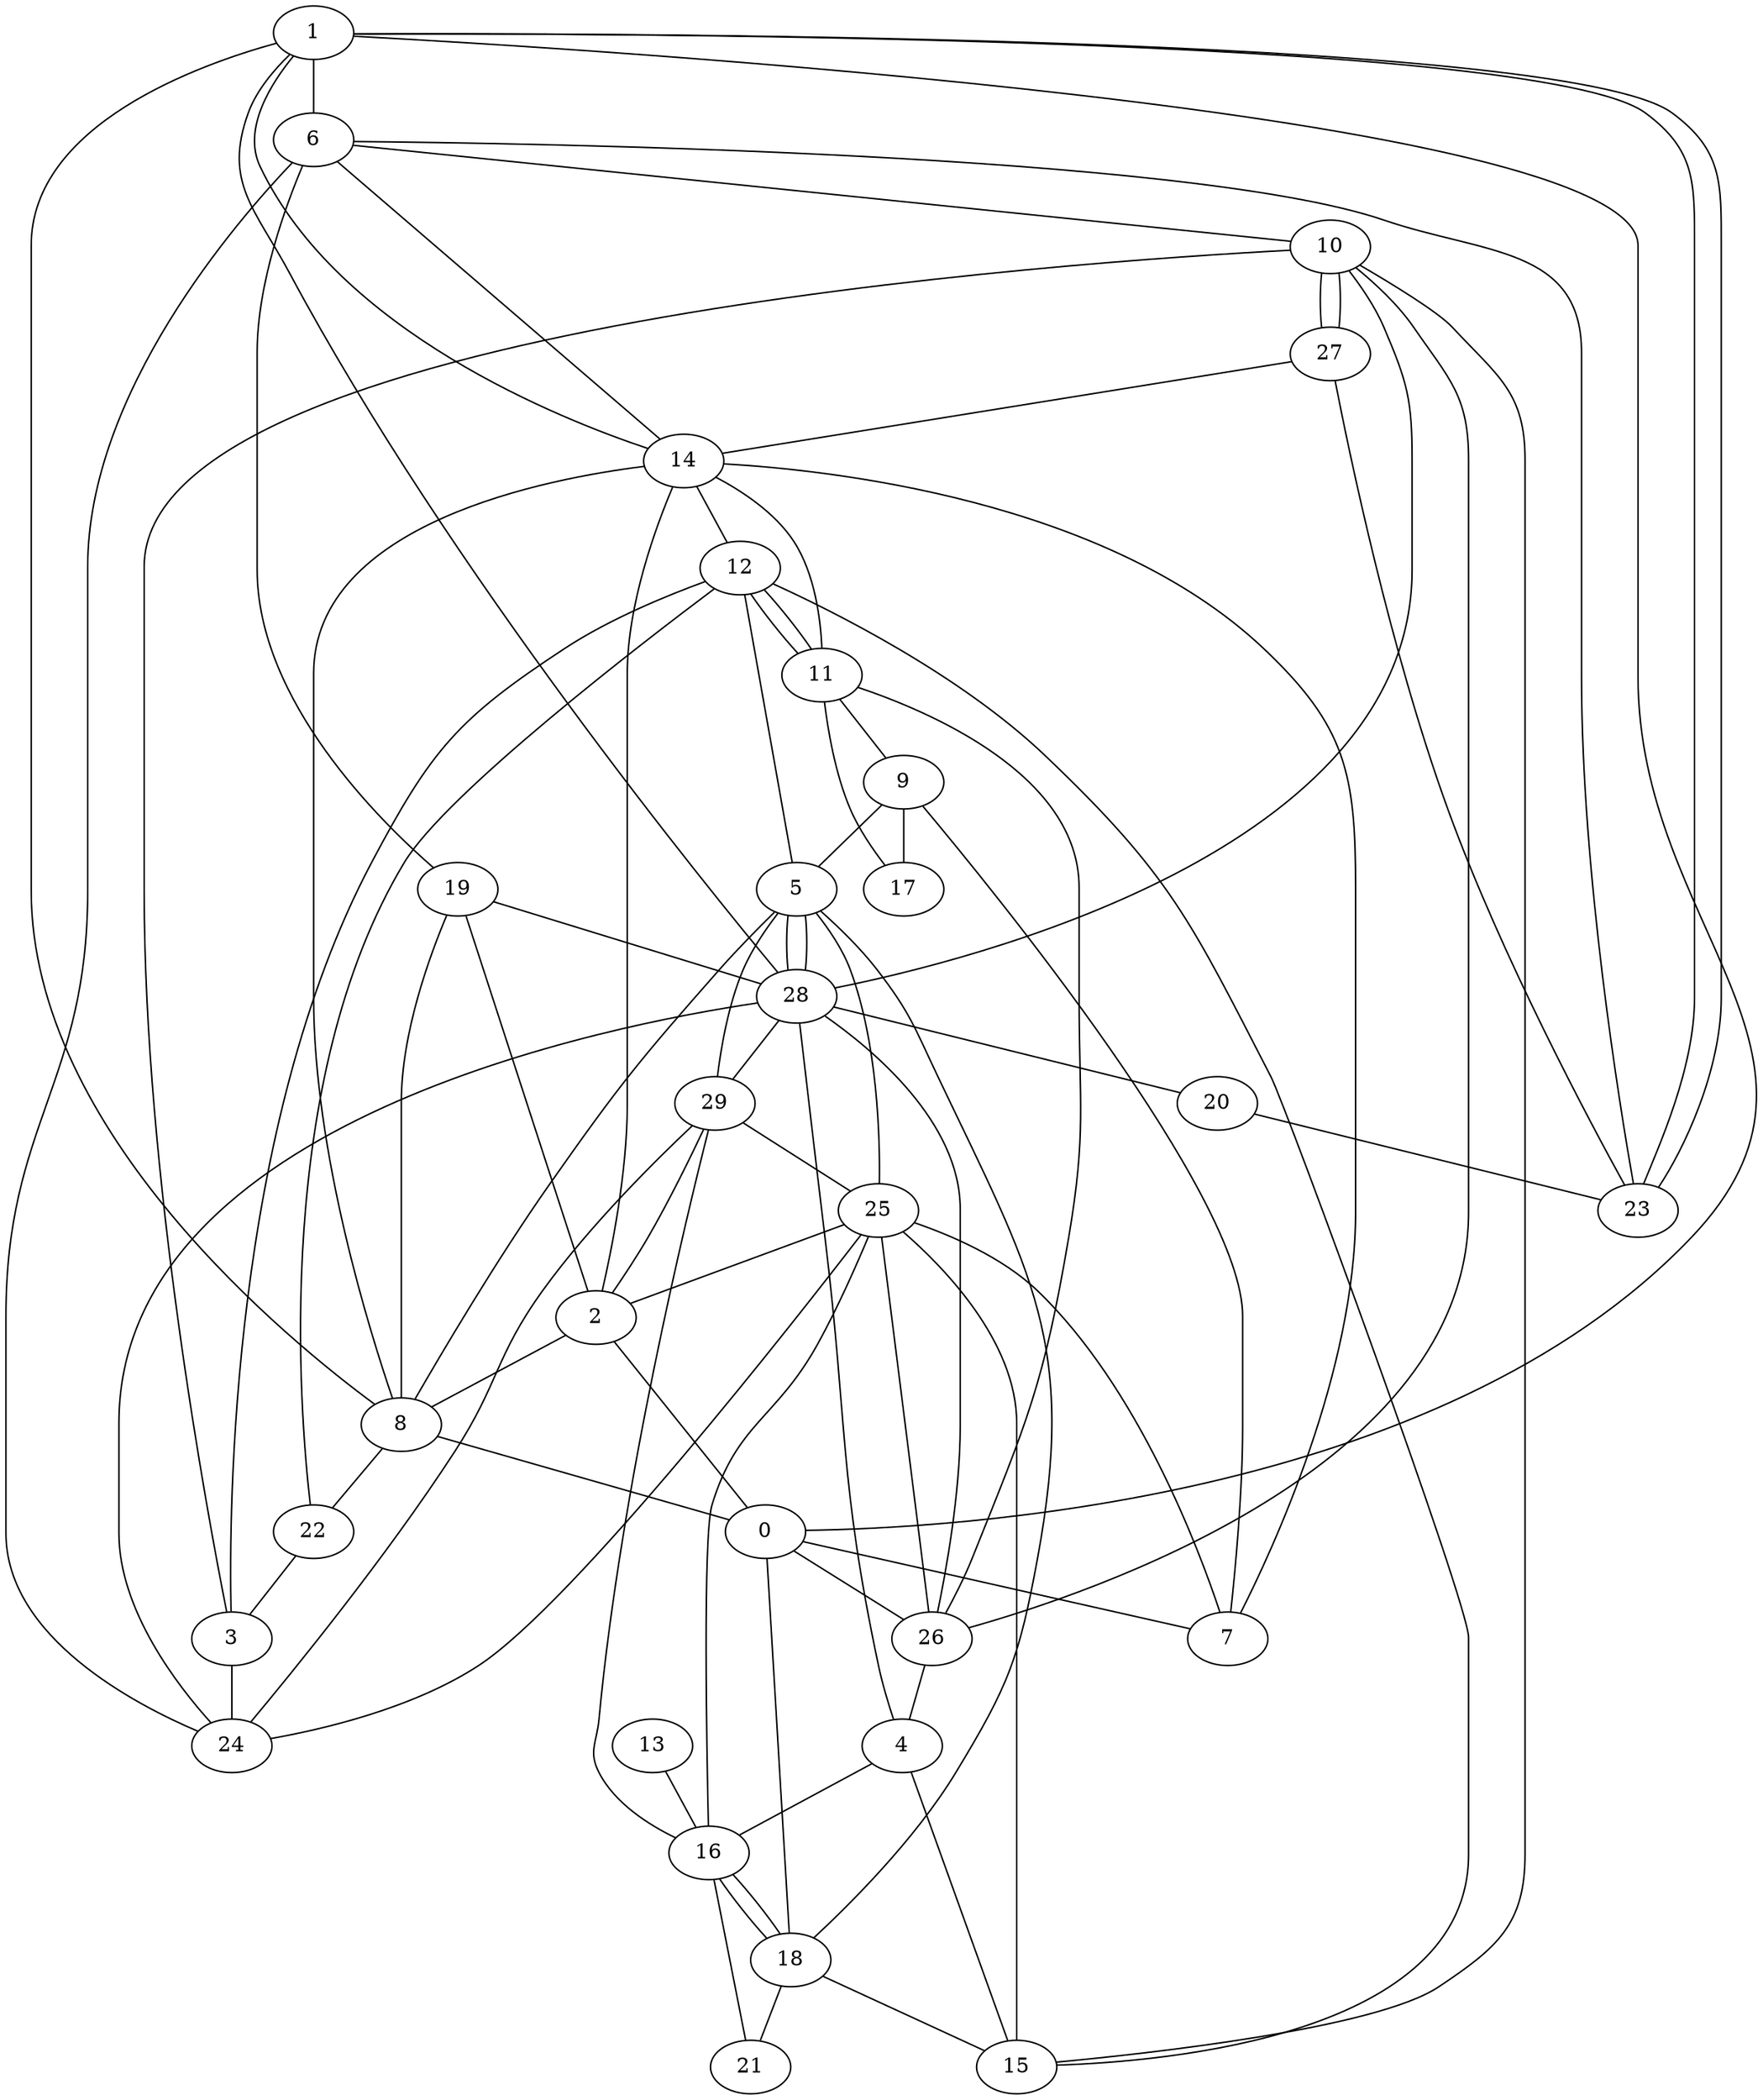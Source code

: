 graph {
    1 -- 6;
    27 -- 10;
    25 -- 2;
    26 -- 28;
    14 -- 11;
    15 -- 12;
    11 -- 17;
    8 -- 0;
    18 -- 16;
    19 -- 2;
    10 -- 3;
    15 -- 4;
    26 -- 4;
    16 -- 21;
    16 -- 25;
    7 -- 14;
    1 -- 14;
    12 -- 5;
    26 -- 25;
    11 -- 9;
    1 -- 0;
    9 -- 7;
    9 -- 17;
    12 -- 11;
    25 -- 5;
    19 -- 8;
    20 -- 23;
    29 -- 16;
    8 -- 5;
    23 -- 27;
    6 -- 24;
    6 -- 23;
    24 -- 28;
    27 -- 14;
    16 -- 18;
    0 -- 7;
    29 -- 2;
    5 -- 28;
    2 -- 0;
    10 -- 27;
    4 -- 16;
    22 -- 12;
    5 -- 18;
    28 -- 5;
    13 -- 16;
    3 -- 24;
    24 -- 25;
    29 -- 5;
    18 -- 0;
    10 -- 26;
    28 -- 20;
    10 -- 28;
    2 -- 8;
    19 -- 28;
    15 -- 10;
    18 -- 15;
    24 -- 29;
    15 -- 25;
    25 -- 7;
    28 -- 4;
    1 -- 23;
    8 -- 14;
    0 -- 26;
    18 -- 21;
    14 -- 6;
    2 -- 14;
    6 -- 10;
    9 -- 5;
    11 -- 12;
    1 -- 8;
    14 -- 12;
    3 -- 12;
    6 -- 19;
    8 -- 22;
    26 -- 11;
    28 -- 29;
    22 -- 3;
    28 -- 1;
    29 -- 25;
    23 -- 1;
}